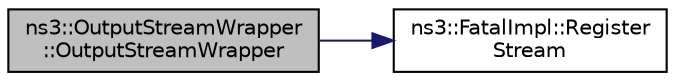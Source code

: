 digraph "ns3::OutputStreamWrapper::OutputStreamWrapper"
{
  edge [fontname="Helvetica",fontsize="10",labelfontname="Helvetica",labelfontsize="10"];
  node [fontname="Helvetica",fontsize="10",shape=record];
  rankdir="LR";
  Node1 [label="ns3::OutputStreamWrapper\l::OutputStreamWrapper",height=0.2,width=0.4,color="black", fillcolor="grey75", style="filled", fontcolor="black"];
  Node1 -> Node2 [color="midnightblue",fontsize="10",style="solid"];
  Node2 [label="ns3::FatalImpl::Register\lStream",height=0.2,width=0.4,color="black", fillcolor="white", style="filled",URL="$d4/d6d/group__fatalimpl.html#gad552ca3d6d85b95147b8c6a2eb4d4579",tooltip="Register a stream to be flushed on abnormal exit. "];
}
